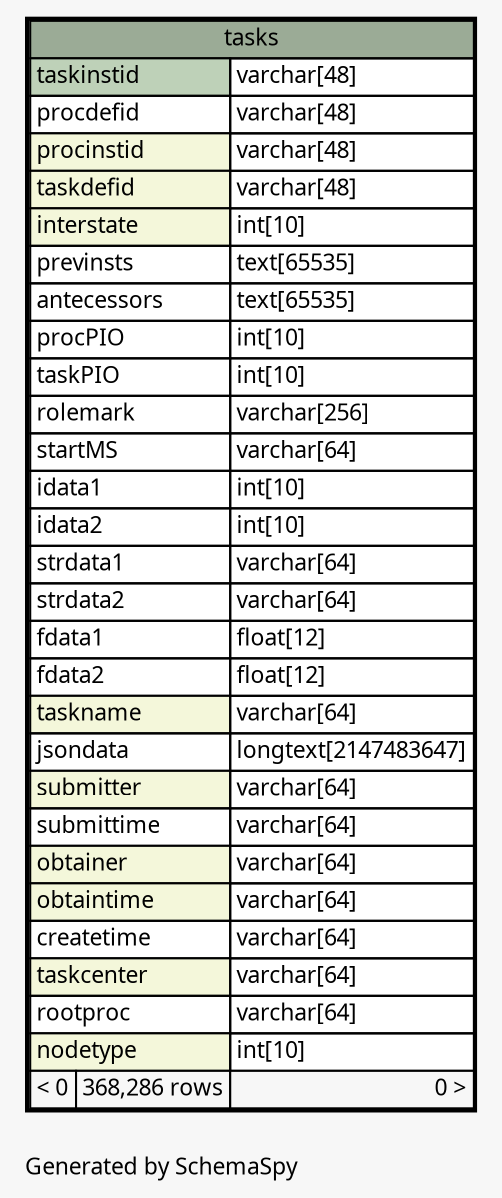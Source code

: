 // dot 2.26.0 on Linux 2.6.32-504.8.1.el6.x86_64
// SchemaSpy rev Unknown
digraph "oneDegreeRelationshipsDiagram" {
  graph [
    rankdir="RL"
    bgcolor="#f7f7f7"
    label="\nGenerated by SchemaSpy"
    labeljust="l"
    nodesep="0.18"
    ranksep="0.46"
    fontname="Microsoft YaHei"
    fontsize="11"
  ];
  node [
    fontname="Microsoft YaHei"
    fontsize="11"
    shape="plaintext"
  ];
  edge [
    arrowsize="0.8"
  ];
  "tasks" [
    label=<
    <TABLE BORDER="2" CELLBORDER="1" CELLSPACING="0" BGCOLOR="#ffffff">
      <TR><TD COLSPAN="3" BGCOLOR="#9bab96" ALIGN="CENTER">tasks</TD></TR>
      <TR><TD PORT="taskinstid" COLSPAN="2" BGCOLOR="#bed1b8" ALIGN="LEFT">taskinstid</TD><TD PORT="taskinstid.type" ALIGN="LEFT">varchar[48]</TD></TR>
      <TR><TD PORT="procdefid" COLSPAN="2" ALIGN="LEFT">procdefid</TD><TD PORT="procdefid.type" ALIGN="LEFT">varchar[48]</TD></TR>
      <TR><TD PORT="procinstid" COLSPAN="2" BGCOLOR="#f4f7da" ALIGN="LEFT">procinstid</TD><TD PORT="procinstid.type" ALIGN="LEFT">varchar[48]</TD></TR>
      <TR><TD PORT="taskdefid" COLSPAN="2" BGCOLOR="#f4f7da" ALIGN="LEFT">taskdefid</TD><TD PORT="taskdefid.type" ALIGN="LEFT">varchar[48]</TD></TR>
      <TR><TD PORT="interstate" COLSPAN="2" BGCOLOR="#f4f7da" ALIGN="LEFT">interstate</TD><TD PORT="interstate.type" ALIGN="LEFT">int[10]</TD></TR>
      <TR><TD PORT="previnsts" COLSPAN="2" ALIGN="LEFT">previnsts</TD><TD PORT="previnsts.type" ALIGN="LEFT">text[65535]</TD></TR>
      <TR><TD PORT="antecessors" COLSPAN="2" ALIGN="LEFT">antecessors</TD><TD PORT="antecessors.type" ALIGN="LEFT">text[65535]</TD></TR>
      <TR><TD PORT="procPIO" COLSPAN="2" ALIGN="LEFT">procPIO</TD><TD PORT="procPIO.type" ALIGN="LEFT">int[10]</TD></TR>
      <TR><TD PORT="taskPIO" COLSPAN="2" ALIGN="LEFT">taskPIO</TD><TD PORT="taskPIO.type" ALIGN="LEFT">int[10]</TD></TR>
      <TR><TD PORT="rolemark" COLSPAN="2" ALIGN="LEFT">rolemark</TD><TD PORT="rolemark.type" ALIGN="LEFT">varchar[256]</TD></TR>
      <TR><TD PORT="startMS" COLSPAN="2" ALIGN="LEFT">startMS</TD><TD PORT="startMS.type" ALIGN="LEFT">varchar[64]</TD></TR>
      <TR><TD PORT="idata1" COLSPAN="2" ALIGN="LEFT">idata1</TD><TD PORT="idata1.type" ALIGN="LEFT">int[10]</TD></TR>
      <TR><TD PORT="idata2" COLSPAN="2" ALIGN="LEFT">idata2</TD><TD PORT="idata2.type" ALIGN="LEFT">int[10]</TD></TR>
      <TR><TD PORT="strdata1" COLSPAN="2" ALIGN="LEFT">strdata1</TD><TD PORT="strdata1.type" ALIGN="LEFT">varchar[64]</TD></TR>
      <TR><TD PORT="strdata2" COLSPAN="2" ALIGN="LEFT">strdata2</TD><TD PORT="strdata2.type" ALIGN="LEFT">varchar[64]</TD></TR>
      <TR><TD PORT="fdata1" COLSPAN="2" ALIGN="LEFT">fdata1</TD><TD PORT="fdata1.type" ALIGN="LEFT">float[12]</TD></TR>
      <TR><TD PORT="fdata2" COLSPAN="2" ALIGN="LEFT">fdata2</TD><TD PORT="fdata2.type" ALIGN="LEFT">float[12]</TD></TR>
      <TR><TD PORT="taskname" COLSPAN="2" BGCOLOR="#f4f7da" ALIGN="LEFT">taskname</TD><TD PORT="taskname.type" ALIGN="LEFT">varchar[64]</TD></TR>
      <TR><TD PORT="jsondata" COLSPAN="2" ALIGN="LEFT">jsondata</TD><TD PORT="jsondata.type" ALIGN="LEFT">longtext[2147483647]</TD></TR>
      <TR><TD PORT="submitter" COLSPAN="2" BGCOLOR="#f4f7da" ALIGN="LEFT">submitter</TD><TD PORT="submitter.type" ALIGN="LEFT">varchar[64]</TD></TR>
      <TR><TD PORT="submittime" COLSPAN="2" ALIGN="LEFT">submittime</TD><TD PORT="submittime.type" ALIGN="LEFT">varchar[64]</TD></TR>
      <TR><TD PORT="obtainer" COLSPAN="2" BGCOLOR="#f4f7da" ALIGN="LEFT">obtainer</TD><TD PORT="obtainer.type" ALIGN="LEFT">varchar[64]</TD></TR>
      <TR><TD PORT="obtaintime" COLSPAN="2" BGCOLOR="#f4f7da" ALIGN="LEFT">obtaintime</TD><TD PORT="obtaintime.type" ALIGN="LEFT">varchar[64]</TD></TR>
      <TR><TD PORT="createtime" COLSPAN="2" ALIGN="LEFT">createtime</TD><TD PORT="createtime.type" ALIGN="LEFT">varchar[64]</TD></TR>
      <TR><TD PORT="taskcenter" COLSPAN="2" BGCOLOR="#f4f7da" ALIGN="LEFT">taskcenter</TD><TD PORT="taskcenter.type" ALIGN="LEFT">varchar[64]</TD></TR>
      <TR><TD PORT="rootproc" COLSPAN="2" ALIGN="LEFT">rootproc</TD><TD PORT="rootproc.type" ALIGN="LEFT">varchar[64]</TD></TR>
      <TR><TD PORT="nodetype" COLSPAN="2" BGCOLOR="#f4f7da" ALIGN="LEFT">nodetype</TD><TD PORT="nodetype.type" ALIGN="LEFT">int[10]</TD></TR>
      <TR><TD ALIGN="LEFT" BGCOLOR="#f7f7f7">&lt; 0</TD><TD ALIGN="RIGHT" BGCOLOR="#f7f7f7">368,286 rows</TD><TD ALIGN="RIGHT" BGCOLOR="#f7f7f7">0 &gt;</TD></TR>
    </TABLE>>
    URL="tasks.html"
    tooltip="tasks"
  ];
}
